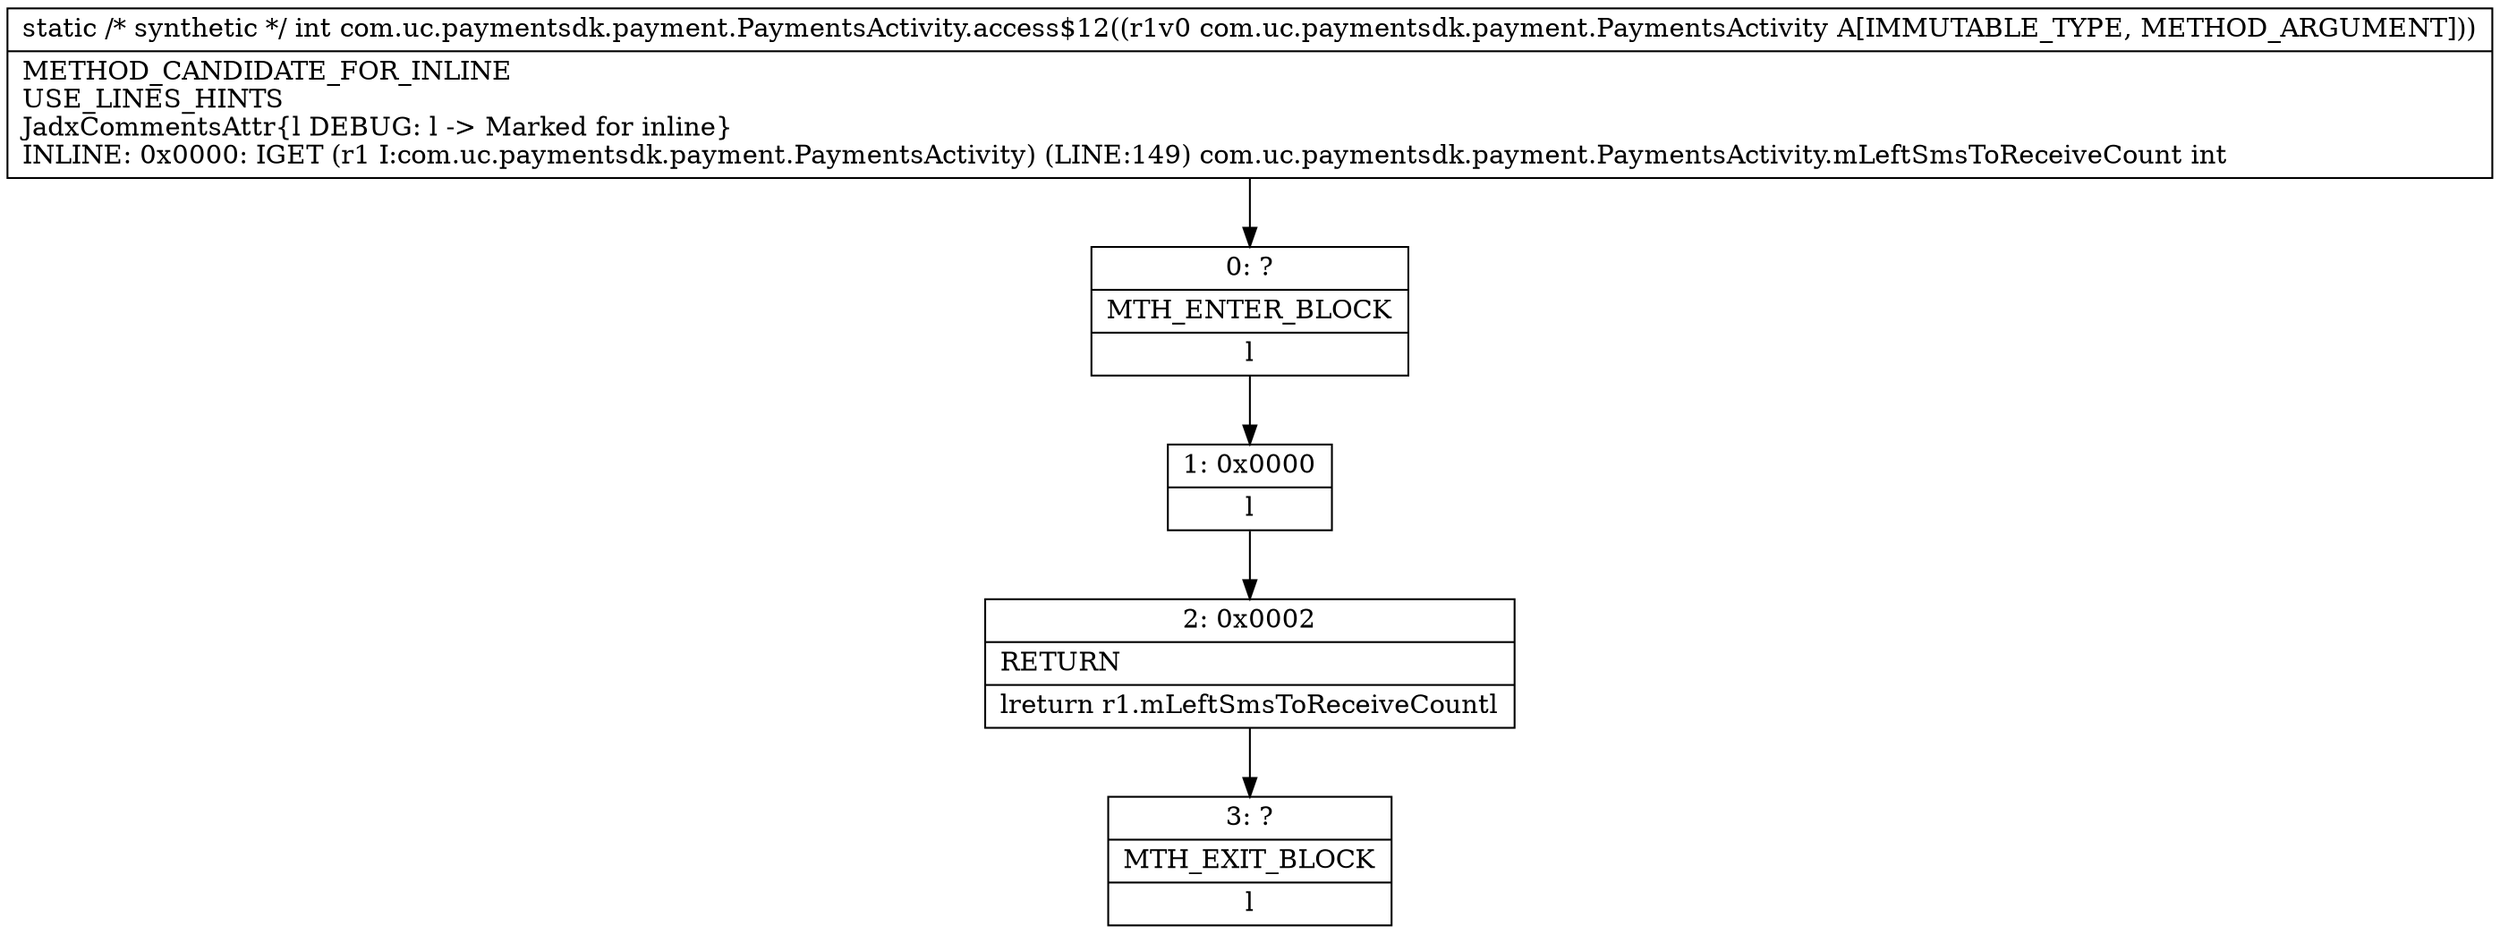 digraph "CFG forcom.uc.paymentsdk.payment.PaymentsActivity.access$12(Lcom\/uc\/paymentsdk\/payment\/PaymentsActivity;)I" {
Node_0 [shape=record,label="{0\:\ ?|MTH_ENTER_BLOCK\l|l}"];
Node_1 [shape=record,label="{1\:\ 0x0000|l}"];
Node_2 [shape=record,label="{2\:\ 0x0002|RETURN\l|lreturn r1.mLeftSmsToReceiveCountl}"];
Node_3 [shape=record,label="{3\:\ ?|MTH_EXIT_BLOCK\l|l}"];
MethodNode[shape=record,label="{static \/* synthetic *\/ int com.uc.paymentsdk.payment.PaymentsActivity.access$12((r1v0 com.uc.paymentsdk.payment.PaymentsActivity A[IMMUTABLE_TYPE, METHOD_ARGUMENT]))  | METHOD_CANDIDATE_FOR_INLINE\lUSE_LINES_HINTS\lJadxCommentsAttr\{l DEBUG: l \-\> Marked for inline\}\lINLINE: 0x0000: IGET (r1 I:com.uc.paymentsdk.payment.PaymentsActivity) (LINE:149) com.uc.paymentsdk.payment.PaymentsActivity.mLeftSmsToReceiveCount int\l}"];
MethodNode -> Node_0;
Node_0 -> Node_1;
Node_1 -> Node_2;
Node_2 -> Node_3;
}

